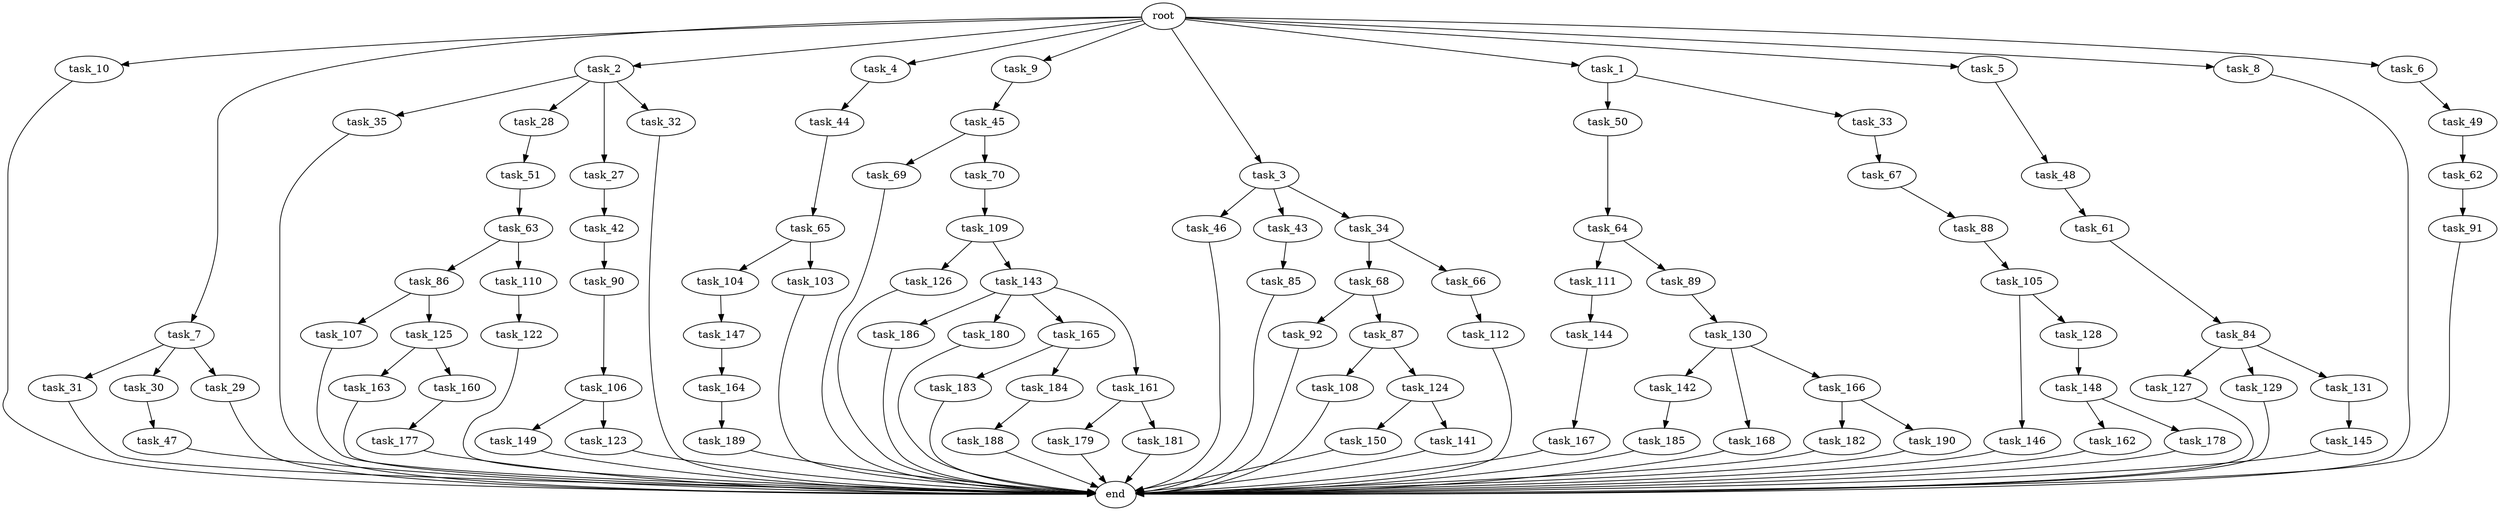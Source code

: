 digraph G {
  task_65 [size="1391569403.904000"];
  task_142 [size="274877906.944000"];
  task_162 [size="154618822.656000"];
  task_149 [size="429496729.600000"];
  task_105 [size="1717986918.400000"];
  task_182 [size="274877906.944000"];
  task_35 [size="1099511627.776000"];
  task_45 [size="274877906.944000"];
  task_163 [size="1717986918.400000"];
  task_150 [size="841813590.016000"];
  task_46 [size="1099511627.776000"];
  task_179 [size="841813590.016000"];
  task_164 [size="154618822.656000"];
  task_10 [size="2.048000"];
  task_28 [size="1099511627.776000"];
  task_49 [size="618475290.624000"];
  task_127 [size="618475290.624000"];
  task_31 [size="429496729.600000"];
  task_50 [size="1391569403.904000"];
  task_146 [size="841813590.016000"];
  task_90 [size="1099511627.776000"];
  task_106 [size="1099511627.776000"];
  task_27 [size="1099511627.776000"];
  task_168 [size="274877906.944000"];
  task_147 [size="1717986918.400000"];
  task_190 [size="274877906.944000"];
  task_111 [size="1099511627.776000"];
  task_122 [size="841813590.016000"];
  task_126 [size="68719476.736000"];
  task_7 [size="2.048000"];
  task_2 [size="2.048000"];
  task_167 [size="1099511627.776000"];
  task_67 [size="1717986918.400000"];
  task_112 [size="154618822.656000"];
  task_42 [size="429496729.600000"];
  task_186 [size="1391569403.904000"];
  task_30 [size="429496729.600000"];
  task_177 [size="618475290.624000"];
  task_130 [size="1717986918.400000"];
  task_160 [size="1717986918.400000"];
  task_104 [size="68719476.736000"];
  task_33 [size="1391569403.904000"];
  task_4 [size="2.048000"];
  task_109 [size="154618822.656000"];
  task_43 [size="1099511627.776000"];
  task_141 [size="841813590.016000"];
  task_85 [size="274877906.944000"];
  task_92 [size="1099511627.776000"];
  task_129 [size="618475290.624000"];
  task_103 [size="68719476.736000"];
  task_181 [size="841813590.016000"];
  task_91 [size="1099511627.776000"];
  task_89 [size="1099511627.776000"];
  task_34 [size="1099511627.776000"];
  task_9 [size="2.048000"];
  task_32 [size="1099511627.776000"];
  task_48 [size="1099511627.776000"];
  task_143 [size="68719476.736000"];
  task_3 [size="2.048000"];
  task_144 [size="1717986918.400000"];
  task_148 [size="68719476.736000"];
  task_86 [size="68719476.736000"];
  task_189 [size="68719476.736000"];
  task_62 [size="429496729.600000"];
  task_1 [size="2.048000"];
  task_107 [size="841813590.016000"];
  task_69 [size="1391569403.904000"];
  task_44 [size="1099511627.776000"];
  task_166 [size="274877906.944000"];
  task_5 [size="2.048000"];
  task_108 [size="1717986918.400000"];
  task_88 [size="1717986918.400000"];
  end [size="0.000000"];
  task_8 [size="2.048000"];
  task_87 [size="1099511627.776000"];
  task_64 [size="274877906.944000"];
  task_63 [size="68719476.736000"];
  task_183 [size="618475290.624000"];
  task_131 [size="618475290.624000"];
  task_84 [size="1099511627.776000"];
  task_47 [size="429496729.600000"];
  task_29 [size="429496729.600000"];
  task_145 [size="154618822.656000"];
  task_178 [size="154618822.656000"];
  root [size="0.000000"];
  task_123 [size="429496729.600000"];
  task_184 [size="618475290.624000"];
  task_128 [size="841813590.016000"];
  task_180 [size="1391569403.904000"];
  task_6 [size="2.048000"];
  task_70 [size="1391569403.904000"];
  task_185 [size="429496729.600000"];
  task_61 [size="1717986918.400000"];
  task_188 [size="429496729.600000"];
  task_110 [size="68719476.736000"];
  task_165 [size="1391569403.904000"];
  task_161 [size="1391569403.904000"];
  task_51 [size="618475290.624000"];
  task_125 [size="841813590.016000"];
  task_124 [size="1717986918.400000"];
  task_68 [size="1391569403.904000"];
  task_66 [size="1391569403.904000"];

  task_65 -> task_103 [size="33554432.000000"];
  task_65 -> task_104 [size="33554432.000000"];
  task_142 -> task_185 [size="209715200.000000"];
  task_162 -> end [size="1.000000"];
  task_149 -> end [size="1.000000"];
  task_105 -> task_128 [size="411041792.000000"];
  task_105 -> task_146 [size="411041792.000000"];
  task_182 -> end [size="1.000000"];
  task_35 -> end [size="1.000000"];
  task_45 -> task_69 [size="679477248.000000"];
  task_45 -> task_70 [size="679477248.000000"];
  task_163 -> end [size="1.000000"];
  task_150 -> end [size="1.000000"];
  task_46 -> end [size="1.000000"];
  task_179 -> end [size="1.000000"];
  task_164 -> task_189 [size="33554432.000000"];
  task_10 -> end [size="1.000000"];
  task_28 -> task_51 [size="301989888.000000"];
  task_49 -> task_62 [size="209715200.000000"];
  task_127 -> end [size="1.000000"];
  task_31 -> end [size="1.000000"];
  task_50 -> task_64 [size="134217728.000000"];
  task_146 -> end [size="1.000000"];
  task_90 -> task_106 [size="536870912.000000"];
  task_106 -> task_149 [size="209715200.000000"];
  task_106 -> task_123 [size="209715200.000000"];
  task_27 -> task_42 [size="209715200.000000"];
  task_168 -> end [size="1.000000"];
  task_147 -> task_164 [size="75497472.000000"];
  task_190 -> end [size="1.000000"];
  task_111 -> task_144 [size="838860800.000000"];
  task_122 -> end [size="1.000000"];
  task_126 -> end [size="1.000000"];
  task_7 -> task_29 [size="209715200.000000"];
  task_7 -> task_30 [size="209715200.000000"];
  task_7 -> task_31 [size="209715200.000000"];
  task_2 -> task_28 [size="536870912.000000"];
  task_2 -> task_35 [size="536870912.000000"];
  task_2 -> task_32 [size="536870912.000000"];
  task_2 -> task_27 [size="536870912.000000"];
  task_167 -> end [size="1.000000"];
  task_67 -> task_88 [size="838860800.000000"];
  task_112 -> end [size="1.000000"];
  task_42 -> task_90 [size="536870912.000000"];
  task_186 -> end [size="1.000000"];
  task_30 -> task_47 [size="209715200.000000"];
  task_177 -> end [size="1.000000"];
  task_130 -> task_168 [size="134217728.000000"];
  task_130 -> task_166 [size="134217728.000000"];
  task_130 -> task_142 [size="134217728.000000"];
  task_160 -> task_177 [size="301989888.000000"];
  task_104 -> task_147 [size="838860800.000000"];
  task_33 -> task_67 [size="838860800.000000"];
  task_4 -> task_44 [size="536870912.000000"];
  task_109 -> task_143 [size="33554432.000000"];
  task_109 -> task_126 [size="33554432.000000"];
  task_43 -> task_85 [size="134217728.000000"];
  task_141 -> end [size="1.000000"];
  task_85 -> end [size="1.000000"];
  task_92 -> end [size="1.000000"];
  task_129 -> end [size="1.000000"];
  task_103 -> end [size="1.000000"];
  task_181 -> end [size="1.000000"];
  task_91 -> end [size="1.000000"];
  task_89 -> task_130 [size="838860800.000000"];
  task_34 -> task_68 [size="679477248.000000"];
  task_34 -> task_66 [size="679477248.000000"];
  task_9 -> task_45 [size="134217728.000000"];
  task_32 -> end [size="1.000000"];
  task_48 -> task_61 [size="838860800.000000"];
  task_143 -> task_165 [size="679477248.000000"];
  task_143 -> task_161 [size="679477248.000000"];
  task_143 -> task_180 [size="679477248.000000"];
  task_143 -> task_186 [size="679477248.000000"];
  task_3 -> task_43 [size="536870912.000000"];
  task_3 -> task_34 [size="536870912.000000"];
  task_3 -> task_46 [size="536870912.000000"];
  task_144 -> task_167 [size="536870912.000000"];
  task_148 -> task_178 [size="75497472.000000"];
  task_148 -> task_162 [size="75497472.000000"];
  task_86 -> task_107 [size="411041792.000000"];
  task_86 -> task_125 [size="411041792.000000"];
  task_189 -> end [size="1.000000"];
  task_62 -> task_91 [size="536870912.000000"];
  task_1 -> task_33 [size="679477248.000000"];
  task_1 -> task_50 [size="679477248.000000"];
  task_107 -> end [size="1.000000"];
  task_69 -> end [size="1.000000"];
  task_44 -> task_65 [size="679477248.000000"];
  task_166 -> task_190 [size="134217728.000000"];
  task_166 -> task_182 [size="134217728.000000"];
  task_5 -> task_48 [size="536870912.000000"];
  task_108 -> end [size="1.000000"];
  task_88 -> task_105 [size="838860800.000000"];
  task_8 -> end [size="1.000000"];
  task_87 -> task_124 [size="838860800.000000"];
  task_87 -> task_108 [size="838860800.000000"];
  task_64 -> task_111 [size="536870912.000000"];
  task_64 -> task_89 [size="536870912.000000"];
  task_63 -> task_86 [size="33554432.000000"];
  task_63 -> task_110 [size="33554432.000000"];
  task_183 -> end [size="1.000000"];
  task_131 -> task_145 [size="75497472.000000"];
  task_84 -> task_131 [size="301989888.000000"];
  task_84 -> task_129 [size="301989888.000000"];
  task_84 -> task_127 [size="301989888.000000"];
  task_47 -> end [size="1.000000"];
  task_29 -> end [size="1.000000"];
  task_145 -> end [size="1.000000"];
  task_178 -> end [size="1.000000"];
  root -> task_2 [size="1.000000"];
  root -> task_6 [size="1.000000"];
  root -> task_4 [size="1.000000"];
  root -> task_5 [size="1.000000"];
  root -> task_10 [size="1.000000"];
  root -> task_3 [size="1.000000"];
  root -> task_9 [size="1.000000"];
  root -> task_8 [size="1.000000"];
  root -> task_7 [size="1.000000"];
  root -> task_1 [size="1.000000"];
  task_123 -> end [size="1.000000"];
  task_184 -> task_188 [size="209715200.000000"];
  task_128 -> task_148 [size="33554432.000000"];
  task_180 -> end [size="1.000000"];
  task_6 -> task_49 [size="301989888.000000"];
  task_70 -> task_109 [size="75497472.000000"];
  task_185 -> end [size="1.000000"];
  task_61 -> task_84 [size="536870912.000000"];
  task_188 -> end [size="1.000000"];
  task_110 -> task_122 [size="411041792.000000"];
  task_165 -> task_183 [size="301989888.000000"];
  task_165 -> task_184 [size="301989888.000000"];
  task_161 -> task_181 [size="411041792.000000"];
  task_161 -> task_179 [size="411041792.000000"];
  task_51 -> task_63 [size="33554432.000000"];
  task_125 -> task_160 [size="838860800.000000"];
  task_125 -> task_163 [size="838860800.000000"];
  task_124 -> task_150 [size="411041792.000000"];
  task_124 -> task_141 [size="411041792.000000"];
  task_68 -> task_92 [size="536870912.000000"];
  task_68 -> task_87 [size="536870912.000000"];
  task_66 -> task_112 [size="75497472.000000"];
}

